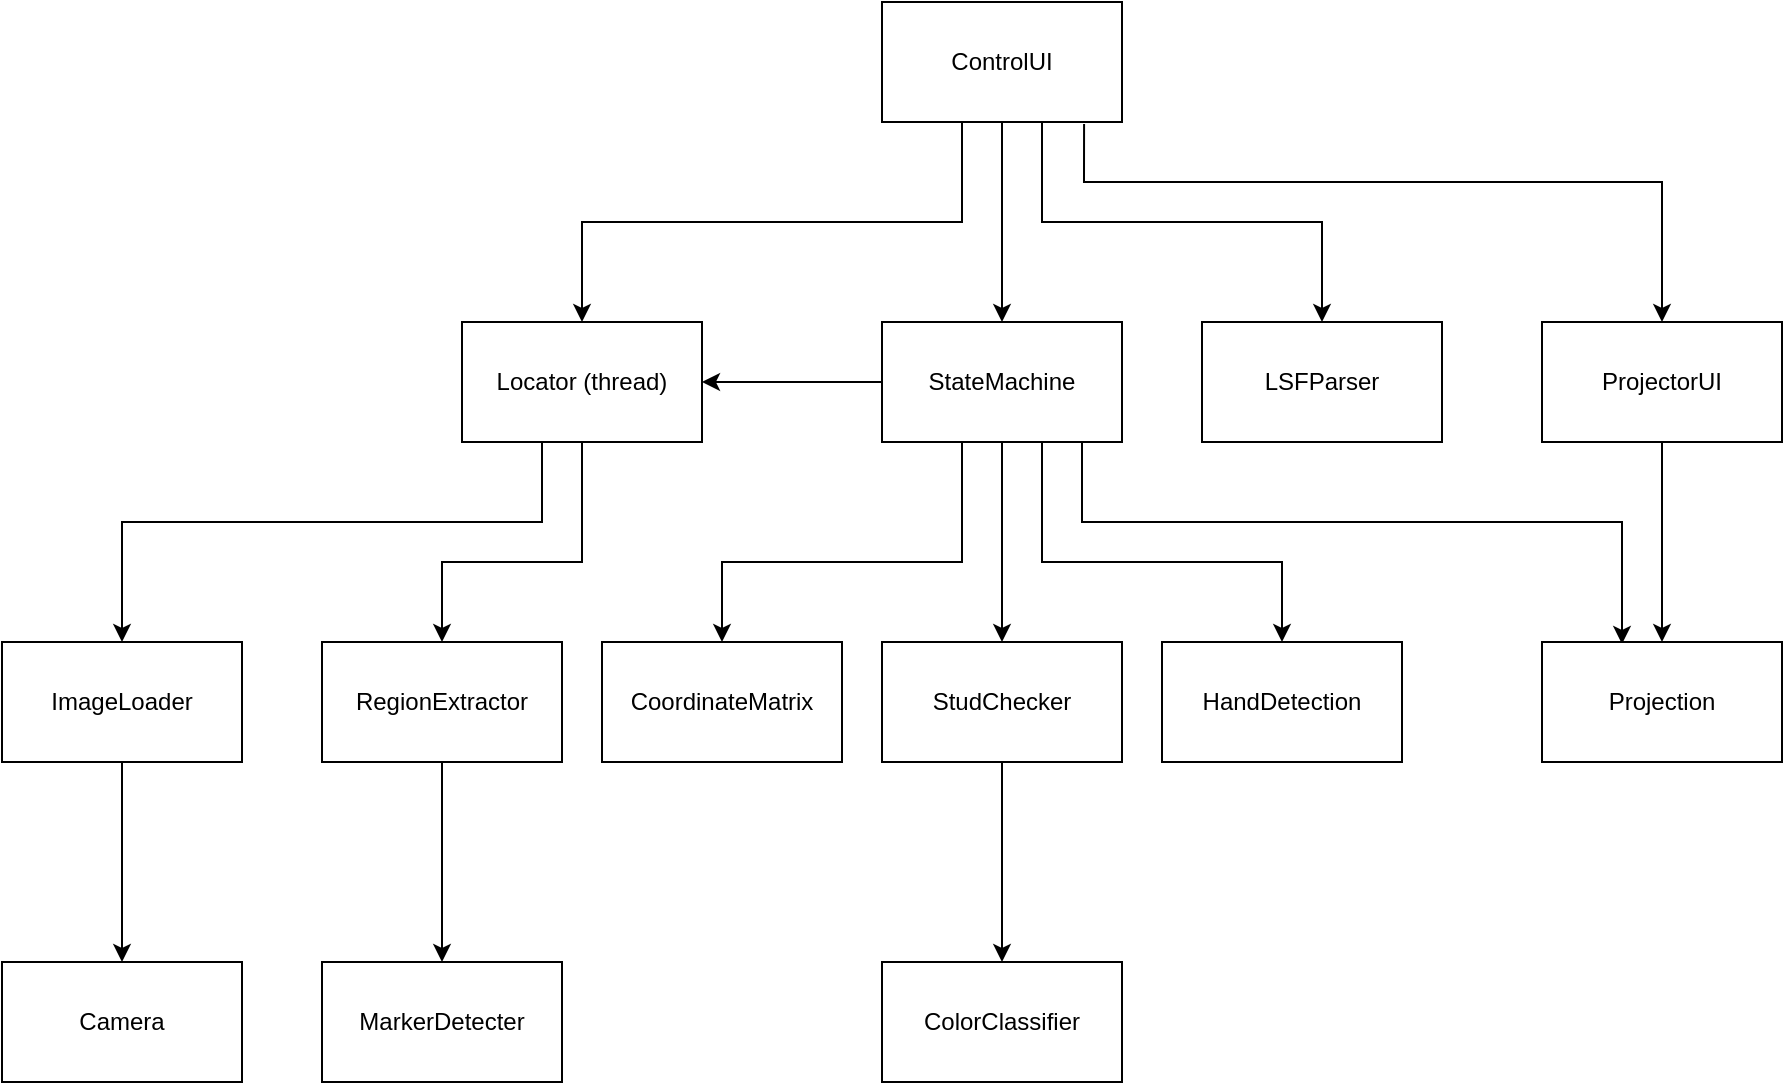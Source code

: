 <mxfile version="12.4.3" type="device" pages="1"><diagram name="Page-1" id="5f0bae14-7c28-e335-631c-24af17079c00"><mxGraphModel dx="1644" dy="805" grid="1" gridSize="10" guides="1" tooltips="1" connect="1" arrows="1" fold="1" page="1" pageScale="1" pageWidth="1100" pageHeight="850" background="#ffffff" math="0" shadow="0"><root><mxCell id="0"/><mxCell id="1" parent="0"/><mxCell id="LCN6hLlaYe89FL7zq4eO-15" style="edgeStyle=orthogonalEdgeStyle;rounded=0;orthogonalLoop=1;jettySize=auto;html=1;exitX=0.5;exitY=1;exitDx=0;exitDy=0;entryX=0.5;entryY=0;entryDx=0;entryDy=0;" parent="1" source="LCN6hLlaYe89FL7zq4eO-3" target="LCN6hLlaYe89FL7zq4eO-10" edge="1"><mxGeometry relative="1" as="geometry"/></mxCell><mxCell id="lKRKNcNFi3qvnG5uZuLq-2" style="edgeStyle=orthogonalEdgeStyle;rounded=0;orthogonalLoop=1;jettySize=auto;html=1;exitX=0.25;exitY=1;exitDx=0;exitDy=0;entryX=0.5;entryY=0;entryDx=0;entryDy=0;" edge="1" parent="1" source="LCN6hLlaYe89FL7zq4eO-3" target="LCN6hLlaYe89FL7zq4eO-34"><mxGeometry relative="1" as="geometry"><Array as="points"><mxPoint x="550" y="80"/><mxPoint x="550" y="130"/><mxPoint x="360" y="130"/></Array></mxGeometry></mxCell><mxCell id="lKRKNcNFi3qvnG5uZuLq-5" style="edgeStyle=orthogonalEdgeStyle;rounded=0;orthogonalLoop=1;jettySize=auto;html=1;exitX=0.842;exitY=1.017;exitDx=0;exitDy=0;entryX=0.5;entryY=0;entryDx=0;entryDy=0;exitPerimeter=0;" edge="1" parent="1" source="LCN6hLlaYe89FL7zq4eO-3" target="LCN6hLlaYe89FL7zq4eO-4"><mxGeometry relative="1" as="geometry"><Array as="points"><mxPoint x="611" y="110"/><mxPoint x="900" y="110"/></Array></mxGeometry></mxCell><mxCell id="LCN6hLlaYe89FL7zq4eO-3" value="&lt;div&gt;ControlUI&lt;/div&gt;" style="rounded=0;whiteSpace=wrap;html=1;" parent="1" vertex="1"><mxGeometry x="510" y="20" width="120" height="60" as="geometry"/></mxCell><mxCell id="LCN6hLlaYe89FL7zq4eO-21" style="edgeStyle=orthogonalEdgeStyle;rounded=0;orthogonalLoop=1;jettySize=auto;html=1;exitX=0.5;exitY=1;exitDx=0;exitDy=0;" parent="1" source="LCN6hLlaYe89FL7zq4eO-4" target="LCN6hLlaYe89FL7zq4eO-18" edge="1"><mxGeometry relative="1" as="geometry"/></mxCell><mxCell id="LCN6hLlaYe89FL7zq4eO-4" value="&lt;div&gt;ProjectorUI&lt;/div&gt;" style="rounded=0;whiteSpace=wrap;html=1;" parent="1" vertex="1"><mxGeometry x="840" y="180" width="120" height="60" as="geometry"/></mxCell><mxCell id="LCN6hLlaYe89FL7zq4eO-38" style="edgeStyle=orthogonalEdgeStyle;rounded=0;orthogonalLoop=1;jettySize=auto;html=1;exitX=0.5;exitY=1;exitDx=0;exitDy=0;" parent="1" source="LCN6hLlaYe89FL7zq4eO-5" target="LCN6hLlaYe89FL7zq4eO-6" edge="1"><mxGeometry relative="1" as="geometry"><Array as="points"><mxPoint x="130" y="420"/><mxPoint x="130" y="420"/></Array></mxGeometry></mxCell><mxCell id="LCN6hLlaYe89FL7zq4eO-5" value="ImageLoader" style="rounded=0;whiteSpace=wrap;html=1;" parent="1" vertex="1"><mxGeometry x="70" y="340" width="120" height="60" as="geometry"/></mxCell><mxCell id="LCN6hLlaYe89FL7zq4eO-6" value="&lt;div&gt;Camera&lt;/div&gt;" style="rounded=0;whiteSpace=wrap;html=1;" parent="1" vertex="1"><mxGeometry x="70" y="500" width="120" height="60" as="geometry"/></mxCell><mxCell id="LCN6hLlaYe89FL7zq4eO-17" style="edgeStyle=orthogonalEdgeStyle;rounded=0;orthogonalLoop=1;jettySize=auto;html=1;exitX=0.75;exitY=1;exitDx=0;exitDy=0;" parent="1" source="LCN6hLlaYe89FL7zq4eO-3" target="LCN6hLlaYe89FL7zq4eO-13" edge="1"><mxGeometry relative="1" as="geometry"><Array as="points"><mxPoint x="590" y="80"/><mxPoint x="590" y="130"/><mxPoint x="730" y="130"/></Array></mxGeometry></mxCell><mxCell id="LCN6hLlaYe89FL7zq4eO-31" style="edgeStyle=orthogonalEdgeStyle;rounded=0;orthogonalLoop=1;jettySize=auto;html=1;exitX=0.5;exitY=1;exitDx=0;exitDy=0;" parent="1" source="LCN6hLlaYe89FL7zq4eO-10" target="LCN6hLlaYe89FL7zq4eO-25" edge="1"><mxGeometry relative="1" as="geometry"><Array as="points"><mxPoint x="570" y="290"/><mxPoint x="570" y="290"/></Array></mxGeometry></mxCell><mxCell id="LCN6hLlaYe89FL7zq4eO-43" style="edgeStyle=orthogonalEdgeStyle;rounded=0;orthogonalLoop=1;jettySize=auto;html=1;exitX=0.75;exitY=1;exitDx=0;exitDy=0;entryX=0.5;entryY=0;entryDx=0;entryDy=0;" parent="1" source="LCN6hLlaYe89FL7zq4eO-10" target="LCN6hLlaYe89FL7zq4eO-42" edge="1"><mxGeometry relative="1" as="geometry"><Array as="points"><mxPoint x="590" y="240"/><mxPoint x="590" y="300"/><mxPoint x="710" y="300"/></Array></mxGeometry></mxCell><mxCell id="lKRKNcNFi3qvnG5uZuLq-1" style="edgeStyle=orthogonalEdgeStyle;rounded=0;orthogonalLoop=1;jettySize=auto;html=1;entryX=1;entryY=0.5;entryDx=0;entryDy=0;" edge="1" parent="1" source="LCN6hLlaYe89FL7zq4eO-10" target="LCN6hLlaYe89FL7zq4eO-34"><mxGeometry relative="1" as="geometry"/></mxCell><mxCell id="lKRKNcNFi3qvnG5uZuLq-6" style="edgeStyle=orthogonalEdgeStyle;rounded=0;orthogonalLoop=1;jettySize=auto;html=1;exitX=0.75;exitY=1;exitDx=0;exitDy=0;" edge="1" parent="1" source="LCN6hLlaYe89FL7zq4eO-10"><mxGeometry relative="1" as="geometry"><mxPoint x="880" y="341" as="targetPoint"/><Array as="points"><mxPoint x="610" y="240"/><mxPoint x="610" y="280"/><mxPoint x="880" y="280"/><mxPoint x="880" y="341"/></Array></mxGeometry></mxCell><mxCell id="LCN6hLlaYe89FL7zq4eO-10" value="&lt;div&gt;StateMachine&lt;/div&gt;" style="rounded=0;whiteSpace=wrap;html=1;" parent="1" vertex="1"><mxGeometry x="510" y="180" width="120" height="60" as="geometry"/></mxCell><mxCell id="LCN6hLlaYe89FL7zq4eO-13" value="&lt;div&gt;LSFParser&lt;/div&gt;" style="rounded=0;whiteSpace=wrap;html=1;" parent="1" vertex="1"><mxGeometry x="670" y="180" width="120" height="60" as="geometry"/></mxCell><mxCell id="LCN6hLlaYe89FL7zq4eO-18" value="Projection" style="rounded=0;whiteSpace=wrap;html=1;" parent="1" vertex="1"><mxGeometry x="840" y="340" width="120" height="60" as="geometry"/></mxCell><mxCell id="LCN6hLlaYe89FL7zq4eO-27" style="edgeStyle=orthogonalEdgeStyle;rounded=0;orthogonalLoop=1;jettySize=auto;html=1;exitX=0.5;exitY=1;exitDx=0;exitDy=0;entryX=0.5;entryY=0;entryDx=0;entryDy=0;" parent="1" source="LCN6hLlaYe89FL7zq4eO-22" target="LCN6hLlaYe89FL7zq4eO-26" edge="1"><mxGeometry relative="1" as="geometry"/></mxCell><mxCell id="LCN6hLlaYe89FL7zq4eO-22" value="RegionExtractor" style="rounded=0;whiteSpace=wrap;html=1;" parent="1" vertex="1"><mxGeometry x="230" y="340" width="120" height="60" as="geometry"/></mxCell><mxCell id="LCN6hLlaYe89FL7zq4eO-29" style="edgeStyle=orthogonalEdgeStyle;rounded=0;orthogonalLoop=1;jettySize=auto;html=1;" parent="1" source="LCN6hLlaYe89FL7zq4eO-25" target="LCN6hLlaYe89FL7zq4eO-28" edge="1"><mxGeometry relative="1" as="geometry"/></mxCell><mxCell id="LCN6hLlaYe89FL7zq4eO-33" style="edgeStyle=orthogonalEdgeStyle;rounded=0;orthogonalLoop=1;jettySize=auto;html=1;exitX=0.25;exitY=1;exitDx=0;exitDy=0;" parent="1" source="LCN6hLlaYe89FL7zq4eO-10" target="LCN6hLlaYe89FL7zq4eO-32" edge="1"><mxGeometry relative="1" as="geometry"><Array as="points"><mxPoint x="550" y="240"/><mxPoint x="550" y="300"/><mxPoint x="430" y="300"/></Array></mxGeometry></mxCell><mxCell id="LCN6hLlaYe89FL7zq4eO-25" value="StudChecker" style="rounded=0;whiteSpace=wrap;html=1;" parent="1" vertex="1"><mxGeometry x="510" y="340" width="120" height="60" as="geometry"/></mxCell><mxCell id="LCN6hLlaYe89FL7zq4eO-26" value="MarkerDetecter" style="rounded=0;whiteSpace=wrap;html=1;" parent="1" vertex="1"><mxGeometry x="230" y="500" width="120" height="60" as="geometry"/></mxCell><mxCell id="LCN6hLlaYe89FL7zq4eO-28" value="&lt;div&gt;ColorClassifier&lt;/div&gt;" style="rounded=0;whiteSpace=wrap;html=1;" parent="1" vertex="1"><mxGeometry x="510" y="500" width="120" height="60" as="geometry"/></mxCell><mxCell id="LCN6hLlaYe89FL7zq4eO-32" value="&lt;div&gt;CoordinateMatrix&lt;/div&gt;" style="rounded=0;whiteSpace=wrap;html=1;" parent="1" vertex="1"><mxGeometry x="370" y="340" width="120" height="60" as="geometry"/></mxCell><mxCell id="lKRKNcNFi3qvnG5uZuLq-3" style="edgeStyle=orthogonalEdgeStyle;rounded=0;orthogonalLoop=1;jettySize=auto;html=1;entryX=0.5;entryY=0;entryDx=0;entryDy=0;" edge="1" parent="1" source="LCN6hLlaYe89FL7zq4eO-34" target="LCN6hLlaYe89FL7zq4eO-22"><mxGeometry relative="1" as="geometry"><Array as="points"><mxPoint x="360" y="300"/><mxPoint x="290" y="300"/></Array></mxGeometry></mxCell><mxCell id="lKRKNcNFi3qvnG5uZuLq-4" style="edgeStyle=orthogonalEdgeStyle;rounded=0;orthogonalLoop=1;jettySize=auto;html=1;exitX=0.25;exitY=1;exitDx=0;exitDy=0;entryX=0.5;entryY=0;entryDx=0;entryDy=0;" edge="1" parent="1" source="LCN6hLlaYe89FL7zq4eO-34" target="LCN6hLlaYe89FL7zq4eO-5"><mxGeometry relative="1" as="geometry"><Array as="points"><mxPoint x="340" y="240"/><mxPoint x="340" y="280"/><mxPoint x="130" y="280"/></Array></mxGeometry></mxCell><mxCell id="LCN6hLlaYe89FL7zq4eO-34" value="Locator (thread)" style="rounded=0;whiteSpace=wrap;html=1;" parent="1" vertex="1"><mxGeometry x="300" y="180" width="120" height="60" as="geometry"/></mxCell><mxCell id="LCN6hLlaYe89FL7zq4eO-42" value="&lt;div&gt;HandDetection&lt;/div&gt;" style="rounded=0;whiteSpace=wrap;html=1;" parent="1" vertex="1"><mxGeometry x="650" y="340" width="120" height="60" as="geometry"/></mxCell></root></mxGraphModel></diagram></mxfile>